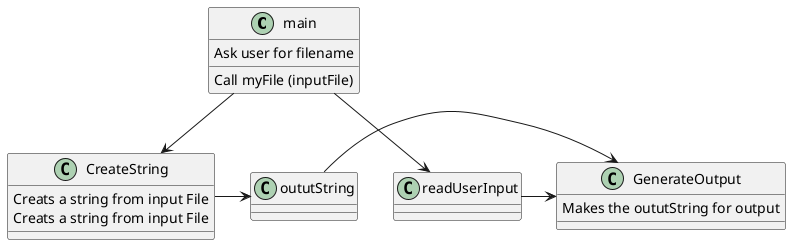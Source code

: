 @startuml
'https://plantuml.com/class-diagram


class main{
Call myFile (inputFile)
Ask user for filename
}

class CreateString{
Creats a string from input File
}

class GenerateOutput{
Makes the oututString for output
}

class CreateString{
Creats a string from input File
}

main-->CreateString
main-->readUserInput
CreateString->oututString
oututString->GenerateOutput
readUserInput->GenerateOutput
@enduml